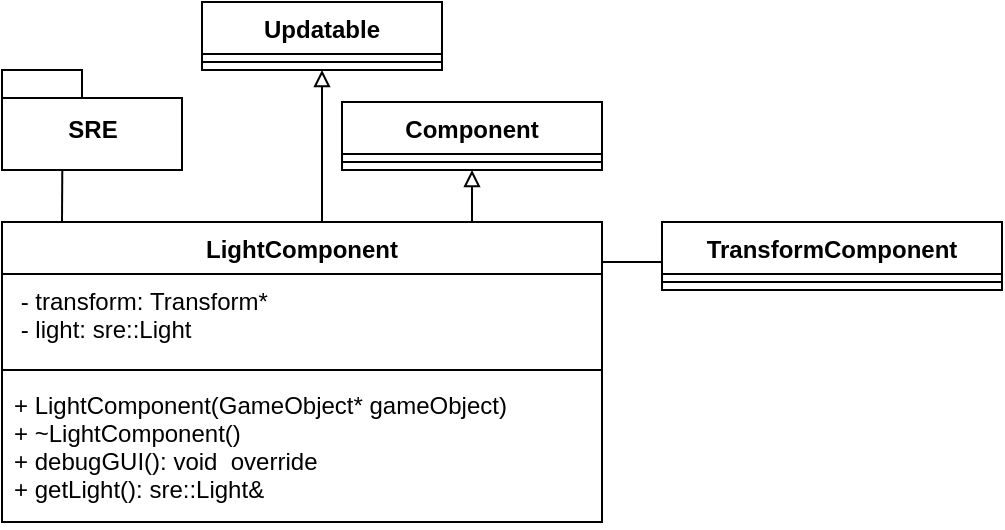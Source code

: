 <mxfile version="14.1.8" type="device"><diagram id="oDoAipBfK_Cep42Apr3V" name="Page-1"><mxGraphModel dx="749" dy="1725" grid="1" gridSize="10" guides="1" tooltips="1" connect="1" arrows="1" fold="1" page="1" pageScale="1" pageWidth="827" pageHeight="1169" math="0" shadow="0"><root><mxCell id="0"/><mxCell id="1" parent="0"/><mxCell id="BUz7ILrRfMCAfQg83BS_-1" value="Component" style="swimlane;fontStyle=1;align=center;verticalAlign=top;childLayout=stackLayout;horizontal=1;startSize=26;horizontalStack=0;resizeParent=1;resizeParentMax=0;resizeLast=0;collapsible=1;marginBottom=0;" parent="1" vertex="1"><mxGeometry x="470" y="-890" width="130" height="34" as="geometry"/></mxCell><mxCell id="BUz7ILrRfMCAfQg83BS_-3" value="" style="line;strokeWidth=1;fillColor=none;align=left;verticalAlign=middle;spacingTop=-1;spacingLeft=3;spacingRight=3;rotatable=0;labelPosition=right;points=[];portConstraint=eastwest;" parent="BUz7ILrRfMCAfQg83BS_-1" vertex="1"><mxGeometry y="26" width="130" height="8" as="geometry"/></mxCell><mxCell id="BUz7ILrRfMCAfQg83BS_-6" value="LightComponent&#10;" style="swimlane;fontStyle=1;align=center;verticalAlign=top;childLayout=stackLayout;horizontal=1;startSize=26;horizontalStack=0;resizeParent=1;resizeParentMax=0;resizeLast=0;collapsible=1;marginBottom=0;" parent="1" vertex="1"><mxGeometry x="300" y="-830" width="300" height="150" as="geometry"/></mxCell><mxCell id="BUz7ILrRfMCAfQg83BS_-7" value=" - transform: Transform* &#10; - light: sre::Light &#10;&#10; " style="text;strokeColor=none;fillColor=none;align=left;verticalAlign=top;spacingLeft=4;spacingRight=4;overflow=hidden;rotatable=0;points=[[0,0.5],[1,0.5]];portConstraint=eastwest;" parent="BUz7ILrRfMCAfQg83BS_-6" vertex="1"><mxGeometry y="26" width="300" height="44" as="geometry"/></mxCell><mxCell id="BUz7ILrRfMCAfQg83BS_-8" value="" style="line;strokeWidth=1;fillColor=none;align=left;verticalAlign=middle;spacingTop=-1;spacingLeft=3;spacingRight=3;rotatable=0;labelPosition=right;points=[];portConstraint=eastwest;" parent="BUz7ILrRfMCAfQg83BS_-6" vertex="1"><mxGeometry y="70" width="300" height="8" as="geometry"/></mxCell><mxCell id="BUz7ILrRfMCAfQg83BS_-9" value="+ LightComponent(GameObject* gameObject)&#10;+ ~LightComponent()&#10;+ debugGUI(): void  override&#10;+ getLight(): sre::Light&amp; " style="text;strokeColor=none;fillColor=none;align=left;verticalAlign=top;spacingLeft=4;spacingRight=4;overflow=hidden;rotatable=0;points=[[0,0.5],[1,0.5]];portConstraint=eastwest;fontStyle=0" parent="BUz7ILrRfMCAfQg83BS_-6" vertex="1"><mxGeometry y="78" width="300" height="72" as="geometry"/></mxCell><mxCell id="BUz7ILrRfMCAfQg83BS_-10" style="edgeStyle=orthogonalEdgeStyle;rounded=0;orthogonalLoop=1;jettySize=auto;html=1;exitX=0.75;exitY=0;exitDx=0;exitDy=0;entryX=0.5;entryY=1;entryDx=0;entryDy=0;endArrow=block;endFill=0;startArrow=none;startFill=0;" parent="1" source="BUz7ILrRfMCAfQg83BS_-6" target="BUz7ILrRfMCAfQg83BS_-1" edge="1"><mxGeometry relative="1" as="geometry"><mxPoint x="18.4" y="-960.448" as="targetPoint"/><Array as="points"><mxPoint x="535" y="-830"/></Array></mxGeometry></mxCell><mxCell id="BUz7ILrRfMCAfQg83BS_-16" value="TransformComponent" style="swimlane;fontStyle=1;align=center;verticalAlign=top;childLayout=stackLayout;horizontal=1;startSize=26;horizontalStack=0;resizeParent=1;resizeParentMax=0;resizeLast=0;collapsible=1;marginBottom=0;" parent="1" vertex="1"><mxGeometry x="630" y="-830" width="170" height="34" as="geometry"/></mxCell><mxCell id="BUz7ILrRfMCAfQg83BS_-18" value="" style="line;strokeWidth=1;fillColor=none;align=left;verticalAlign=middle;spacingTop=-1;spacingLeft=3;spacingRight=3;rotatable=0;labelPosition=right;points=[];portConstraint=eastwest;" parent="BUz7ILrRfMCAfQg83BS_-16" vertex="1"><mxGeometry y="26" width="170" height="8" as="geometry"/></mxCell><mxCell id="BUz7ILrRfMCAfQg83BS_-20" value="Updatable" style="swimlane;fontStyle=1;align=center;verticalAlign=top;childLayout=stackLayout;horizontal=1;startSize=26;horizontalStack=0;resizeParent=1;resizeParentMax=0;resizeLast=0;collapsible=1;marginBottom=0;" parent="1" vertex="1"><mxGeometry x="400" y="-940" width="120" height="34" as="geometry"/></mxCell><mxCell id="BUz7ILrRfMCAfQg83BS_-22" value="" style="line;strokeWidth=1;fillColor=none;align=left;verticalAlign=middle;spacingTop=-1;spacingLeft=3;spacingRight=3;rotatable=0;labelPosition=right;points=[];portConstraint=eastwest;" parent="BUz7ILrRfMCAfQg83BS_-20" vertex="1"><mxGeometry y="26" width="120" height="8" as="geometry"/></mxCell><mxCell id="BUz7ILrRfMCAfQg83BS_-24" value="SRE" style="shape=folder;fontStyle=1;spacingTop=10;tabWidth=40;tabHeight=14;tabPosition=left;html=1;" parent="1" vertex="1"><mxGeometry x="300" y="-906" width="90" height="50" as="geometry"/></mxCell><mxCell id="8cuMZH3rxUCW35ezpAck-2" value="" style="endArrow=none;html=1;rounded=0;entryX=0.335;entryY=1.002;entryDx=0;entryDy=0;entryPerimeter=0;" edge="1" parent="1" target="BUz7ILrRfMCAfQg83BS_-24"><mxGeometry width="50" height="50" relative="1" as="geometry"><mxPoint x="330" y="-830" as="sourcePoint"/><mxPoint x="330" y="-850" as="targetPoint"/></mxGeometry></mxCell><mxCell id="8cuMZH3rxUCW35ezpAck-3" style="edgeStyle=orthogonalEdgeStyle;rounded=0;orthogonalLoop=1;jettySize=auto;html=1;exitX=0.75;exitY=0;exitDx=0;exitDy=0;endArrow=block;endFill=0;startArrow=none;startFill=0;entryX=0.5;entryY=1;entryDx=0;entryDy=0;" edge="1" parent="1" target="BUz7ILrRfMCAfQg83BS_-20"><mxGeometry relative="1" as="geometry"><mxPoint x="445.0" y="-830" as="sourcePoint"/><mxPoint x="455" y="-900" as="targetPoint"/><Array as="points"><mxPoint x="460" y="-830"/></Array></mxGeometry></mxCell><mxCell id="8cuMZH3rxUCW35ezpAck-4" value="" style="endArrow=none;html=1;rounded=0;" edge="1" parent="1"><mxGeometry width="50" height="50" relative="1" as="geometry"><mxPoint x="600" y="-810" as="sourcePoint"/><mxPoint x="630" y="-810" as="targetPoint"/></mxGeometry></mxCell></root></mxGraphModel></diagram></mxfile>